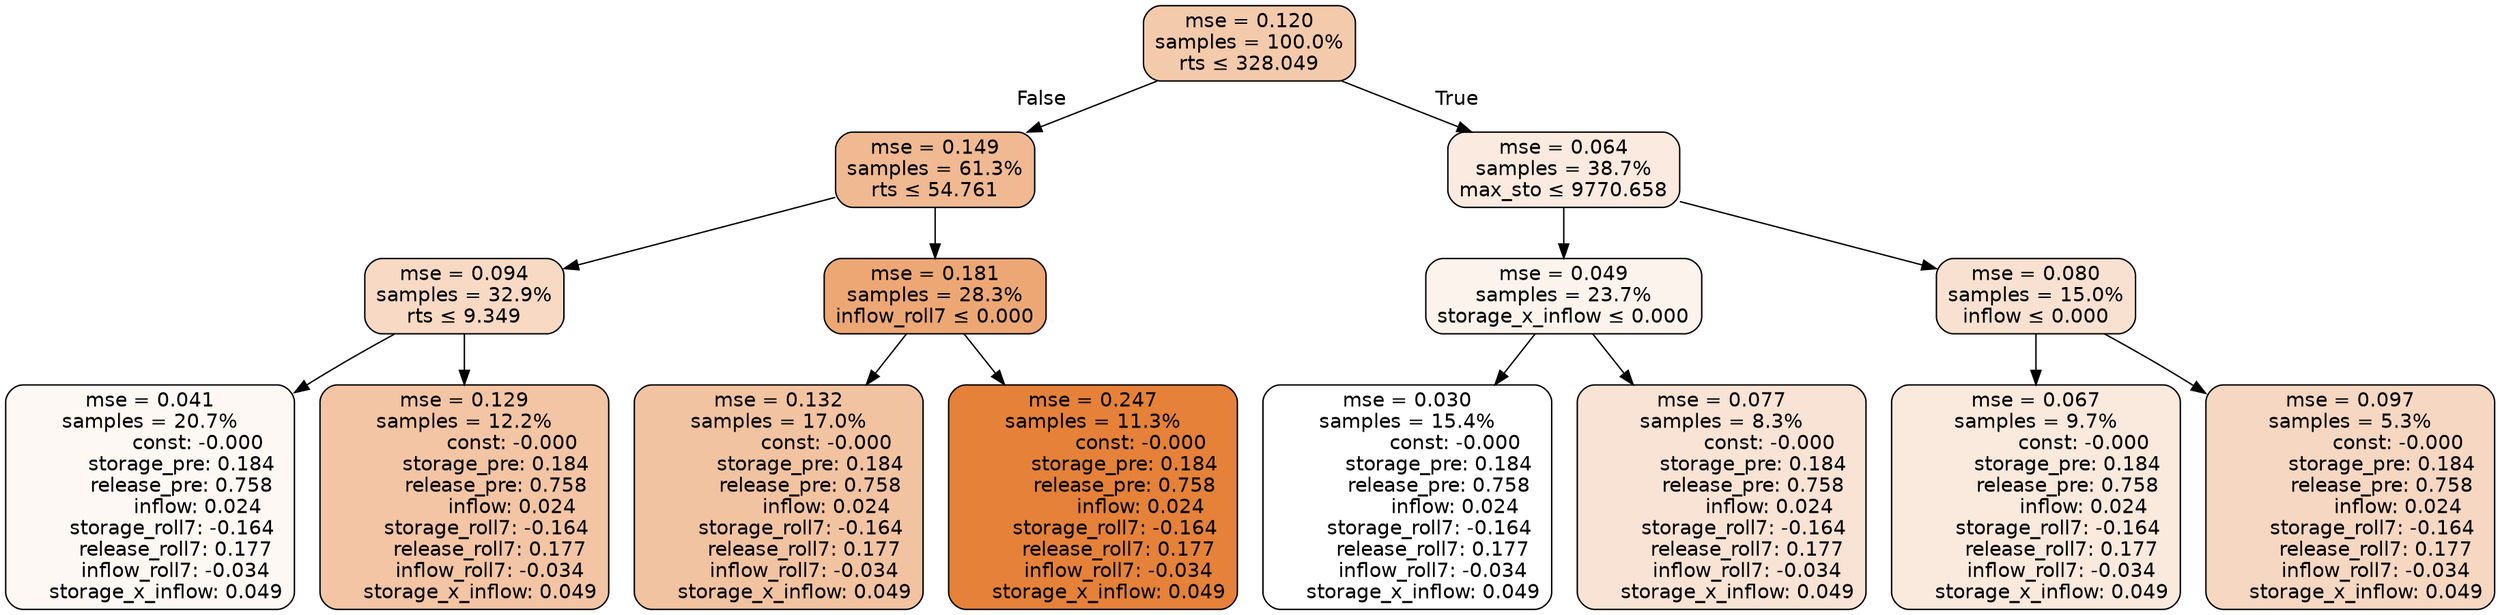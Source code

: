 digraph tree {
node [shape=rectangle, style="filled, rounded", color="black", fontname=helvetica] ;
edge [fontname=helvetica] ;
	"0" [label="mse = 0.120
samples = 100.0%
rts &le; 328.049", fillcolor="#f4caac"]
	"1" [label="mse = 0.149
samples = 61.3%
rts &le; 54.761", fillcolor="#f0b992"]
	"2" [label="mse = 0.094
samples = 32.9%
rts &le; 9.349", fillcolor="#f7d9c4"]
	"3" [label="mse = 0.041
samples = 20.7%
               const: -0.000
          storage_pre: 0.184
          release_pre: 0.758
               inflow: 0.024
       storage_roll7: -0.164
        release_roll7: 0.177
        inflow_roll7: -0.034
     storage_x_inflow: 0.049", fillcolor="#fdf8f4"]
	"4" [label="mse = 0.129
samples = 12.2%
               const: -0.000
          storage_pre: 0.184
          release_pre: 0.758
               inflow: 0.024
       storage_roll7: -0.164
        release_roll7: 0.177
        inflow_roll7: -0.034
     storage_x_inflow: 0.049", fillcolor="#f3c5a4"]
	"5" [label="mse = 0.181
samples = 28.3%
inflow_roll7 &le; 0.000", fillcolor="#eca775"]
	"6" [label="mse = 0.132
samples = 17.0%
               const: -0.000
          storage_pre: 0.184
          release_pre: 0.758
               inflow: 0.024
       storage_roll7: -0.164
        release_roll7: 0.177
        inflow_roll7: -0.034
     storage_x_inflow: 0.049", fillcolor="#f2c3a1"]
	"7" [label="mse = 0.247
samples = 11.3%
               const: -0.000
          storage_pre: 0.184
          release_pre: 0.758
               inflow: 0.024
       storage_roll7: -0.164
        release_roll7: 0.177
        inflow_roll7: -0.034
     storage_x_inflow: 0.049", fillcolor="#e58139"]
	"8" [label="mse = 0.064
samples = 38.7%
max_sto &le; 9770.658", fillcolor="#faeadf"]
	"9" [label="mse = 0.049
samples = 23.7%
storage_x_inflow &le; 0.000", fillcolor="#fcf3ec"]
	"10" [label="mse = 0.030
samples = 15.4%
               const: -0.000
          storage_pre: 0.184
          release_pre: 0.758
               inflow: 0.024
       storage_roll7: -0.164
        release_roll7: 0.177
        inflow_roll7: -0.034
     storage_x_inflow: 0.049", fillcolor="#ffffff"]
	"11" [label="mse = 0.077
samples = 8.3%
               const: -0.000
          storage_pre: 0.184
          release_pre: 0.758
               inflow: 0.024
       storage_roll7: -0.164
        release_roll7: 0.177
        inflow_roll7: -0.034
     storage_x_inflow: 0.049", fillcolor="#f9e3d4"]
	"12" [label="mse = 0.080
samples = 15.0%
inflow &le; 0.000", fillcolor="#f8e1d0"]
	"13" [label="mse = 0.067
samples = 9.7%
               const: -0.000
          storage_pre: 0.184
          release_pre: 0.758
               inflow: 0.024
       storage_roll7: -0.164
        release_roll7: 0.177
        inflow_roll7: -0.034
     storage_x_inflow: 0.049", fillcolor="#fae9dd"]
	"14" [label="mse = 0.097
samples = 5.3%
               const: -0.000
          storage_pre: 0.184
          release_pre: 0.758
               inflow: 0.024
       storage_roll7: -0.164
        release_roll7: 0.177
        inflow_roll7: -0.034
     storage_x_inflow: 0.049", fillcolor="#f6d7c1"]

	"0" -> "1" [labeldistance=2.5, labelangle=45, headlabel="False"]
	"1" -> "2"
	"2" -> "3"
	"2" -> "4"
	"1" -> "5"
	"5" -> "6"
	"5" -> "7"
	"0" -> "8" [labeldistance=2.5, labelangle=-45, headlabel="True"]
	"8" -> "9"
	"9" -> "10"
	"9" -> "11"
	"8" -> "12"
	"12" -> "13"
	"12" -> "14"
}